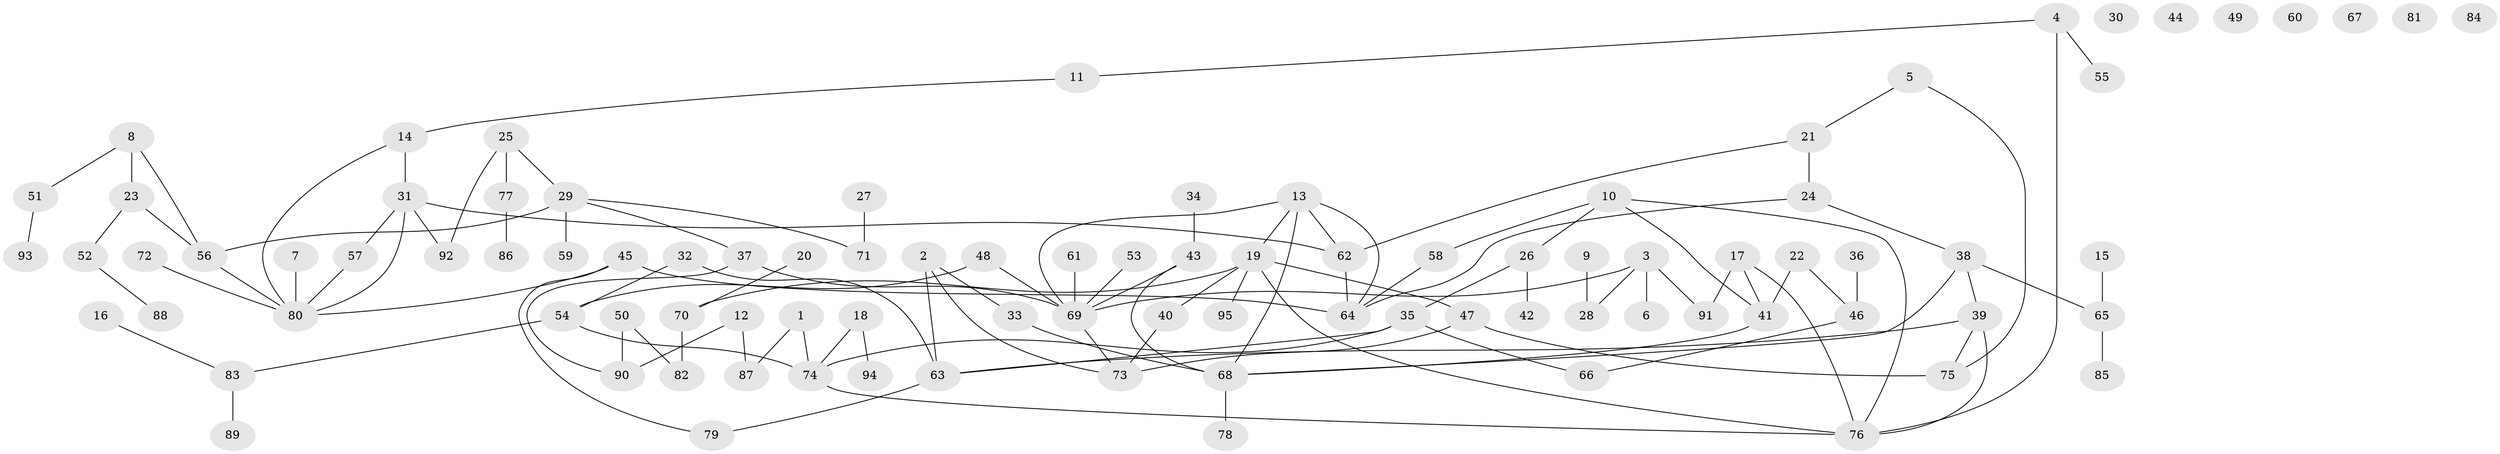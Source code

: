 // coarse degree distribution, {2: 0.30303030303030304, 4: 0.06060606060606061, 1: 0.2878787878787879, 3: 0.10606060606060606, 0: 0.10606060606060606, 5: 0.06060606060606061, 7: 0.030303030303030304, 12: 0.015151515151515152, 6: 0.015151515151515152, 8: 0.015151515151515152}
// Generated by graph-tools (version 1.1) at 2025/42/03/04/25 21:42:26]
// undirected, 95 vertices, 117 edges
graph export_dot {
graph [start="1"]
  node [color=gray90,style=filled];
  1;
  2;
  3;
  4;
  5;
  6;
  7;
  8;
  9;
  10;
  11;
  12;
  13;
  14;
  15;
  16;
  17;
  18;
  19;
  20;
  21;
  22;
  23;
  24;
  25;
  26;
  27;
  28;
  29;
  30;
  31;
  32;
  33;
  34;
  35;
  36;
  37;
  38;
  39;
  40;
  41;
  42;
  43;
  44;
  45;
  46;
  47;
  48;
  49;
  50;
  51;
  52;
  53;
  54;
  55;
  56;
  57;
  58;
  59;
  60;
  61;
  62;
  63;
  64;
  65;
  66;
  67;
  68;
  69;
  70;
  71;
  72;
  73;
  74;
  75;
  76;
  77;
  78;
  79;
  80;
  81;
  82;
  83;
  84;
  85;
  86;
  87;
  88;
  89;
  90;
  91;
  92;
  93;
  94;
  95;
  1 -- 74;
  1 -- 87;
  2 -- 33;
  2 -- 63;
  2 -- 73;
  3 -- 6;
  3 -- 28;
  3 -- 69;
  3 -- 91;
  4 -- 11;
  4 -- 55;
  4 -- 76;
  5 -- 21;
  5 -- 75;
  7 -- 80;
  8 -- 23;
  8 -- 51;
  8 -- 56;
  9 -- 28;
  10 -- 26;
  10 -- 41;
  10 -- 58;
  10 -- 76;
  11 -- 14;
  12 -- 87;
  12 -- 90;
  13 -- 19;
  13 -- 62;
  13 -- 64;
  13 -- 68;
  13 -- 69;
  14 -- 31;
  14 -- 80;
  15 -- 65;
  16 -- 83;
  17 -- 41;
  17 -- 76;
  17 -- 91;
  18 -- 74;
  18 -- 94;
  19 -- 40;
  19 -- 47;
  19 -- 70;
  19 -- 76;
  19 -- 95;
  20 -- 70;
  21 -- 24;
  21 -- 62;
  22 -- 41;
  22 -- 46;
  23 -- 52;
  23 -- 56;
  24 -- 38;
  24 -- 64;
  25 -- 29;
  25 -- 77;
  25 -- 92;
  26 -- 35;
  26 -- 42;
  27 -- 71;
  29 -- 37;
  29 -- 56;
  29 -- 59;
  29 -- 71;
  31 -- 57;
  31 -- 62;
  31 -- 80;
  31 -- 92;
  32 -- 54;
  32 -- 63;
  33 -- 68;
  34 -- 43;
  35 -- 63;
  35 -- 66;
  35 -- 74;
  36 -- 46;
  37 -- 69;
  37 -- 90;
  38 -- 39;
  38 -- 65;
  38 -- 68;
  39 -- 63;
  39 -- 75;
  39 -- 76;
  40 -- 73;
  41 -- 68;
  43 -- 68;
  43 -- 69;
  45 -- 64;
  45 -- 79;
  45 -- 80;
  46 -- 66;
  47 -- 73;
  47 -- 75;
  48 -- 54;
  48 -- 69;
  50 -- 82;
  50 -- 90;
  51 -- 93;
  52 -- 88;
  53 -- 69;
  54 -- 74;
  54 -- 83;
  56 -- 80;
  57 -- 80;
  58 -- 64;
  61 -- 69;
  62 -- 64;
  63 -- 79;
  65 -- 85;
  68 -- 78;
  69 -- 73;
  70 -- 82;
  72 -- 80;
  74 -- 76;
  77 -- 86;
  83 -- 89;
}
